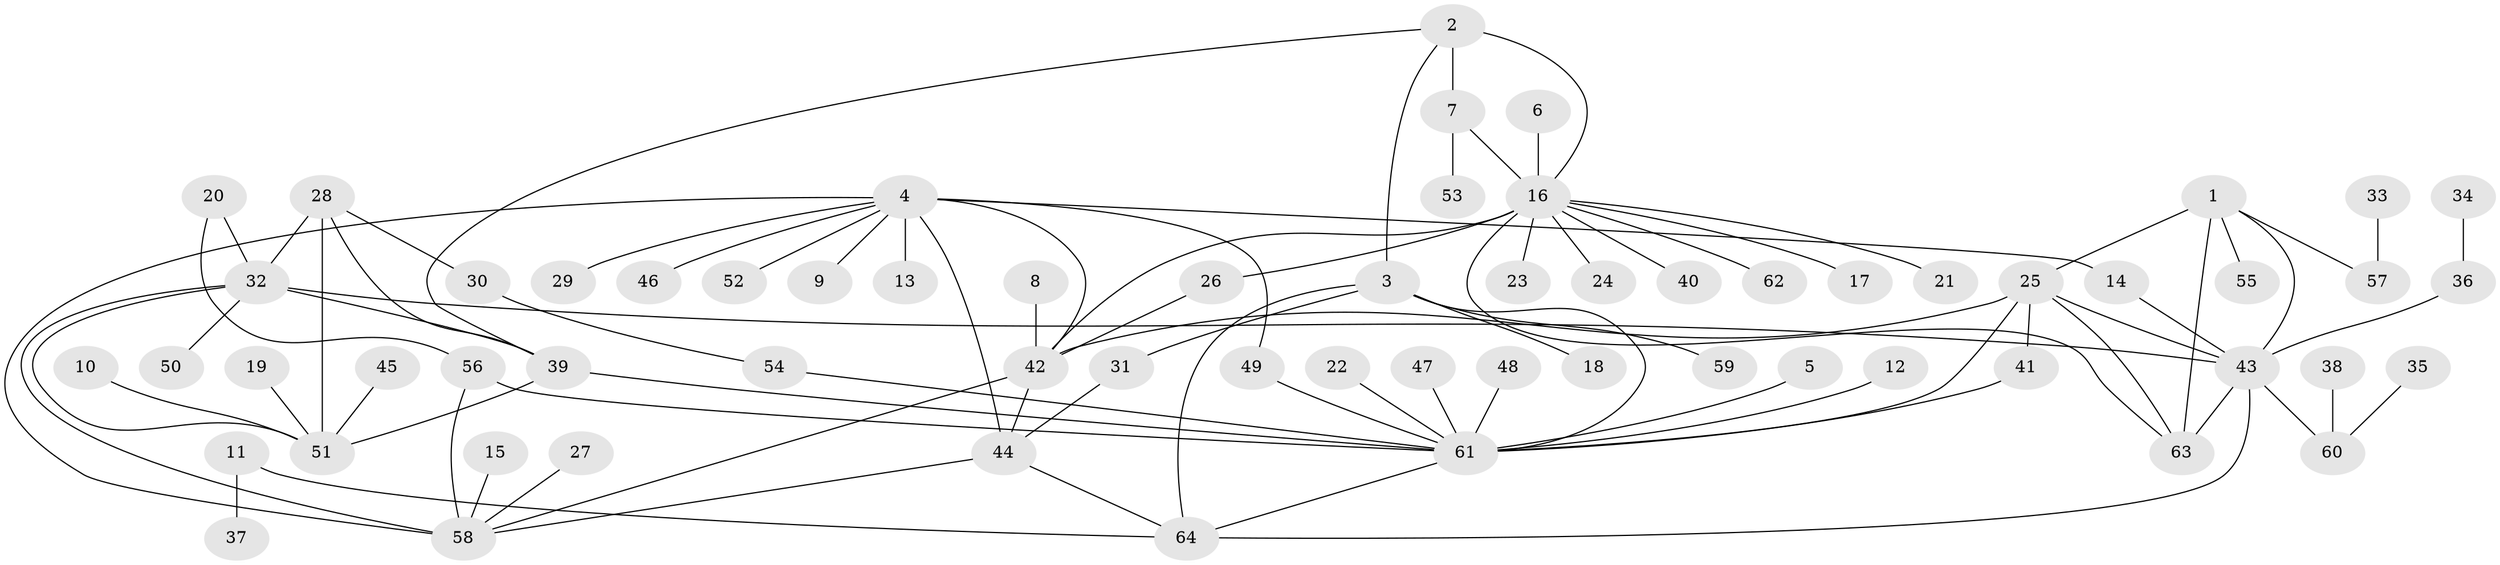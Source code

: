 // original degree distribution, {5: 0.047619047619047616, 8: 0.02857142857142857, 7: 0.0380952380952381, 9: 0.01904761904761905, 6: 0.02857142857142857, 12: 0.009523809523809525, 11: 0.009523809523809525, 10: 0.047619047619047616, 4: 0.02857142857142857, 1: 0.5714285714285714, 2: 0.11428571428571428, 3: 0.05714285714285714}
// Generated by graph-tools (version 1.1) at 2025/37/03/04/25 23:37:48]
// undirected, 64 vertices, 89 edges
graph export_dot {
  node [color=gray90,style=filled];
  1;
  2;
  3;
  4;
  5;
  6;
  7;
  8;
  9;
  10;
  11;
  12;
  13;
  14;
  15;
  16;
  17;
  18;
  19;
  20;
  21;
  22;
  23;
  24;
  25;
  26;
  27;
  28;
  29;
  30;
  31;
  32;
  33;
  34;
  35;
  36;
  37;
  38;
  39;
  40;
  41;
  42;
  43;
  44;
  45;
  46;
  47;
  48;
  49;
  50;
  51;
  52;
  53;
  54;
  55;
  56;
  57;
  58;
  59;
  60;
  61;
  62;
  63;
  64;
  1 -- 25 [weight=2.0];
  1 -- 43 [weight=2.0];
  1 -- 55 [weight=1.0];
  1 -- 57 [weight=1.0];
  1 -- 63 [weight=2.0];
  2 -- 3 [weight=1.0];
  2 -- 7 [weight=2.0];
  2 -- 16 [weight=2.0];
  2 -- 39 [weight=1.0];
  3 -- 18 [weight=1.0];
  3 -- 31 [weight=1.0];
  3 -- 59 [weight=1.0];
  3 -- 61 [weight=4.0];
  3 -- 64 [weight=2.0];
  4 -- 9 [weight=1.0];
  4 -- 13 [weight=1.0];
  4 -- 14 [weight=1.0];
  4 -- 29 [weight=1.0];
  4 -- 42 [weight=2.0];
  4 -- 44 [weight=2.0];
  4 -- 46 [weight=1.0];
  4 -- 49 [weight=1.0];
  4 -- 52 [weight=1.0];
  4 -- 58 [weight=2.0];
  5 -- 61 [weight=1.0];
  6 -- 16 [weight=1.0];
  7 -- 16 [weight=4.0];
  7 -- 53 [weight=1.0];
  8 -- 42 [weight=1.0];
  10 -- 51 [weight=1.0];
  11 -- 37 [weight=1.0];
  11 -- 64 [weight=1.0];
  12 -- 61 [weight=1.0];
  14 -- 43 [weight=1.0];
  15 -- 58 [weight=1.0];
  16 -- 17 [weight=1.0];
  16 -- 21 [weight=1.0];
  16 -- 23 [weight=1.0];
  16 -- 24 [weight=1.0];
  16 -- 26 [weight=1.0];
  16 -- 40 [weight=1.0];
  16 -- 42 [weight=1.0];
  16 -- 62 [weight=1.0];
  16 -- 63 [weight=1.0];
  19 -- 51 [weight=1.0];
  20 -- 32 [weight=1.0];
  20 -- 56 [weight=1.0];
  22 -- 61 [weight=1.0];
  25 -- 41 [weight=1.0];
  25 -- 42 [weight=1.0];
  25 -- 43 [weight=1.0];
  25 -- 61 [weight=1.0];
  25 -- 63 [weight=1.0];
  26 -- 42 [weight=1.0];
  27 -- 58 [weight=1.0];
  28 -- 30 [weight=1.0];
  28 -- 32 [weight=2.0];
  28 -- 39 [weight=2.0];
  28 -- 51 [weight=2.0];
  30 -- 54 [weight=1.0];
  31 -- 44 [weight=1.0];
  32 -- 39 [weight=1.0];
  32 -- 43 [weight=1.0];
  32 -- 50 [weight=1.0];
  32 -- 51 [weight=1.0];
  32 -- 58 [weight=1.0];
  33 -- 57 [weight=1.0];
  34 -- 36 [weight=1.0];
  35 -- 60 [weight=1.0];
  36 -- 43 [weight=1.0];
  38 -- 60 [weight=1.0];
  39 -- 51 [weight=1.0];
  39 -- 61 [weight=1.0];
  41 -- 61 [weight=1.0];
  42 -- 44 [weight=1.0];
  42 -- 58 [weight=1.0];
  43 -- 60 [weight=1.0];
  43 -- 63 [weight=1.0];
  43 -- 64 [weight=1.0];
  44 -- 58 [weight=1.0];
  44 -- 64 [weight=1.0];
  45 -- 51 [weight=1.0];
  47 -- 61 [weight=1.0];
  48 -- 61 [weight=1.0];
  49 -- 61 [weight=1.0];
  54 -- 61 [weight=1.0];
  56 -- 58 [weight=1.0];
  56 -- 61 [weight=2.0];
  61 -- 64 [weight=2.0];
}
